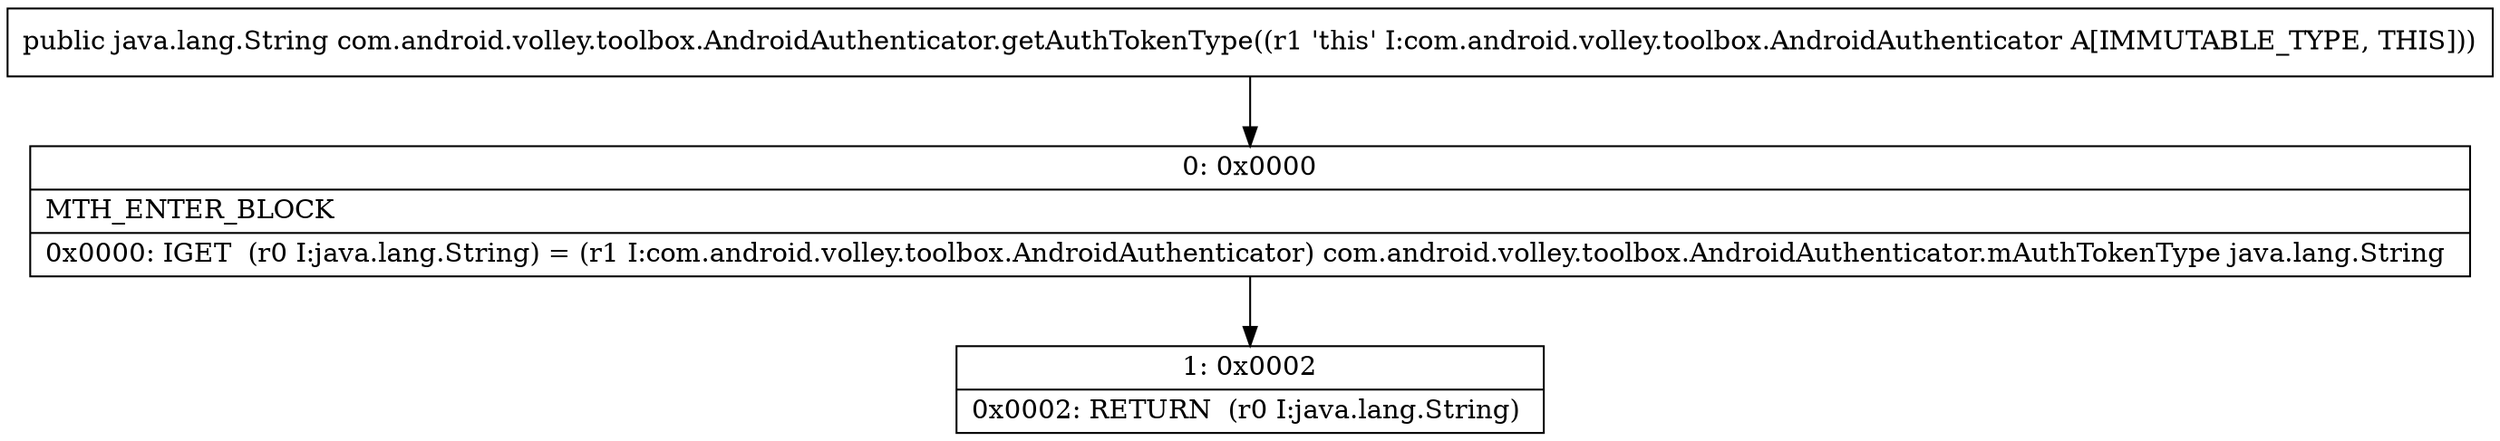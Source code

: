 digraph "CFG forcom.android.volley.toolbox.AndroidAuthenticator.getAuthTokenType()Ljava\/lang\/String;" {
Node_0 [shape=record,label="{0\:\ 0x0000|MTH_ENTER_BLOCK\l|0x0000: IGET  (r0 I:java.lang.String) = (r1 I:com.android.volley.toolbox.AndroidAuthenticator) com.android.volley.toolbox.AndroidAuthenticator.mAuthTokenType java.lang.String \l}"];
Node_1 [shape=record,label="{1\:\ 0x0002|0x0002: RETURN  (r0 I:java.lang.String) \l}"];
MethodNode[shape=record,label="{public java.lang.String com.android.volley.toolbox.AndroidAuthenticator.getAuthTokenType((r1 'this' I:com.android.volley.toolbox.AndroidAuthenticator A[IMMUTABLE_TYPE, THIS])) }"];
MethodNode -> Node_0;
Node_0 -> Node_1;
}

